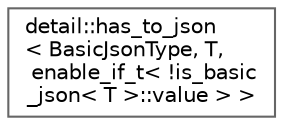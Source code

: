 digraph "Graphical Class Hierarchy"
{
 // LATEX_PDF_SIZE
  bgcolor="transparent";
  edge [fontname=Helvetica,fontsize=10,labelfontname=Helvetica,labelfontsize=10];
  node [fontname=Helvetica,fontsize=10,shape=box,height=0.2,width=0.4];
  rankdir="LR";
  Node0 [id="Node000000",label="detail::has_to_json\l\< BasicJsonType, T,\l enable_if_t\< !is_basic\l_json\< T \>::value \> \>",height=0.2,width=0.4,color="grey40", fillcolor="white", style="filled",URL="$structdetail_1_1has__to__json_3_01_basic_json_type_00_01_t_00_01enable__if__t_3_01_9is__basic__j28a68f7ad118503a2d1e9663db2d9323.html",tooltip=" "];
}
